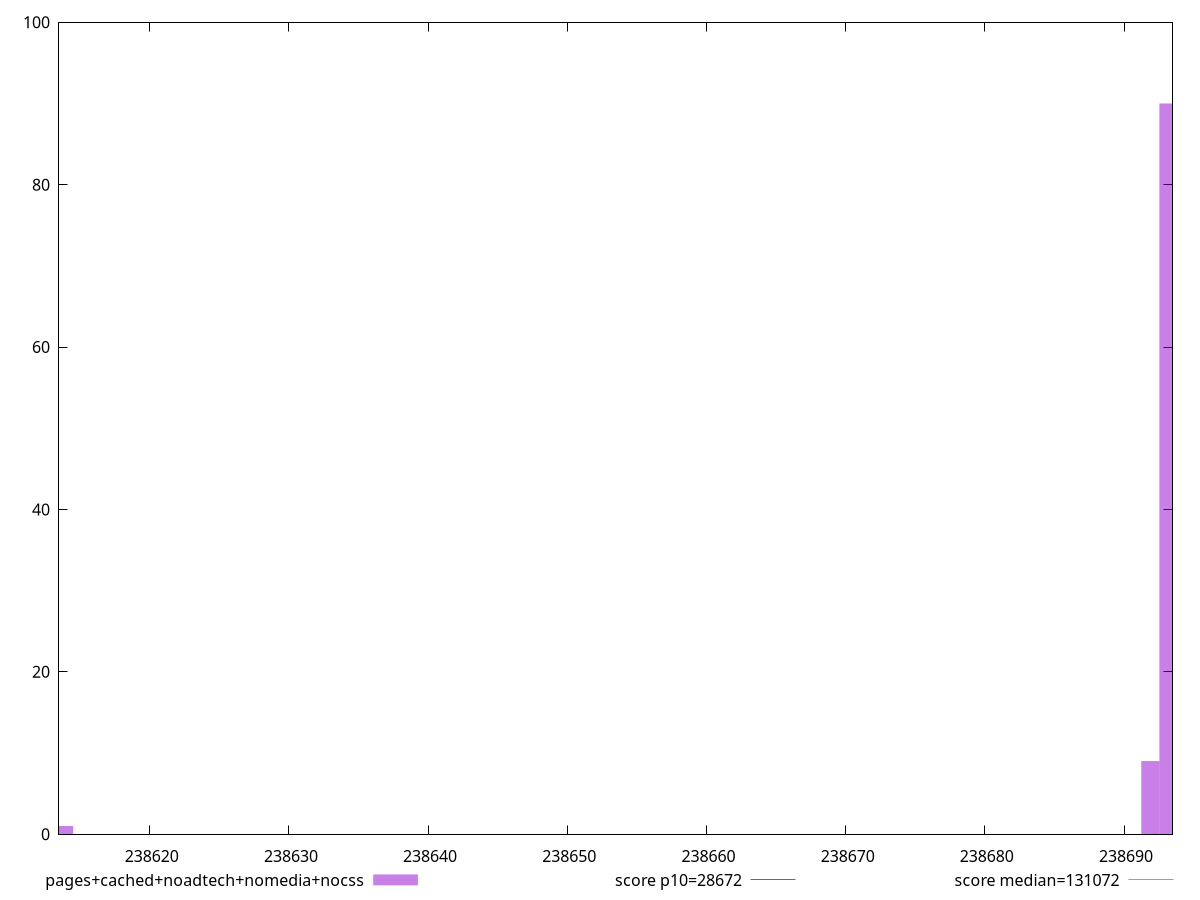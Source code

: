 reset

$pagesCachedNoadtechNomediaNocss <<EOF
238613.8520028849 1
238693.19182078325 90
238691.89116803082 9
EOF

set key outside below
set boxwidth 1.3006527524318228
set xrange [238613.48333333334:238693.48333333334]
set yrange [0:100]
set trange [0:100]
set style fill transparent solid 0.5 noborder

set parametric
set terminal svg size 640, 490 enhanced background rgb 'white'
set output "report_00018_2021-02-10T15-25-16.877Z/uses-long-cache-ttl/comparison/histogram/4_vs_5.svg"

plot $pagesCachedNoadtechNomediaNocss title "pages+cached+noadtech+nomedia+nocss" with boxes, \
     28672,t title "score p10=28672", \
     131072,t title "score median=131072"

reset
